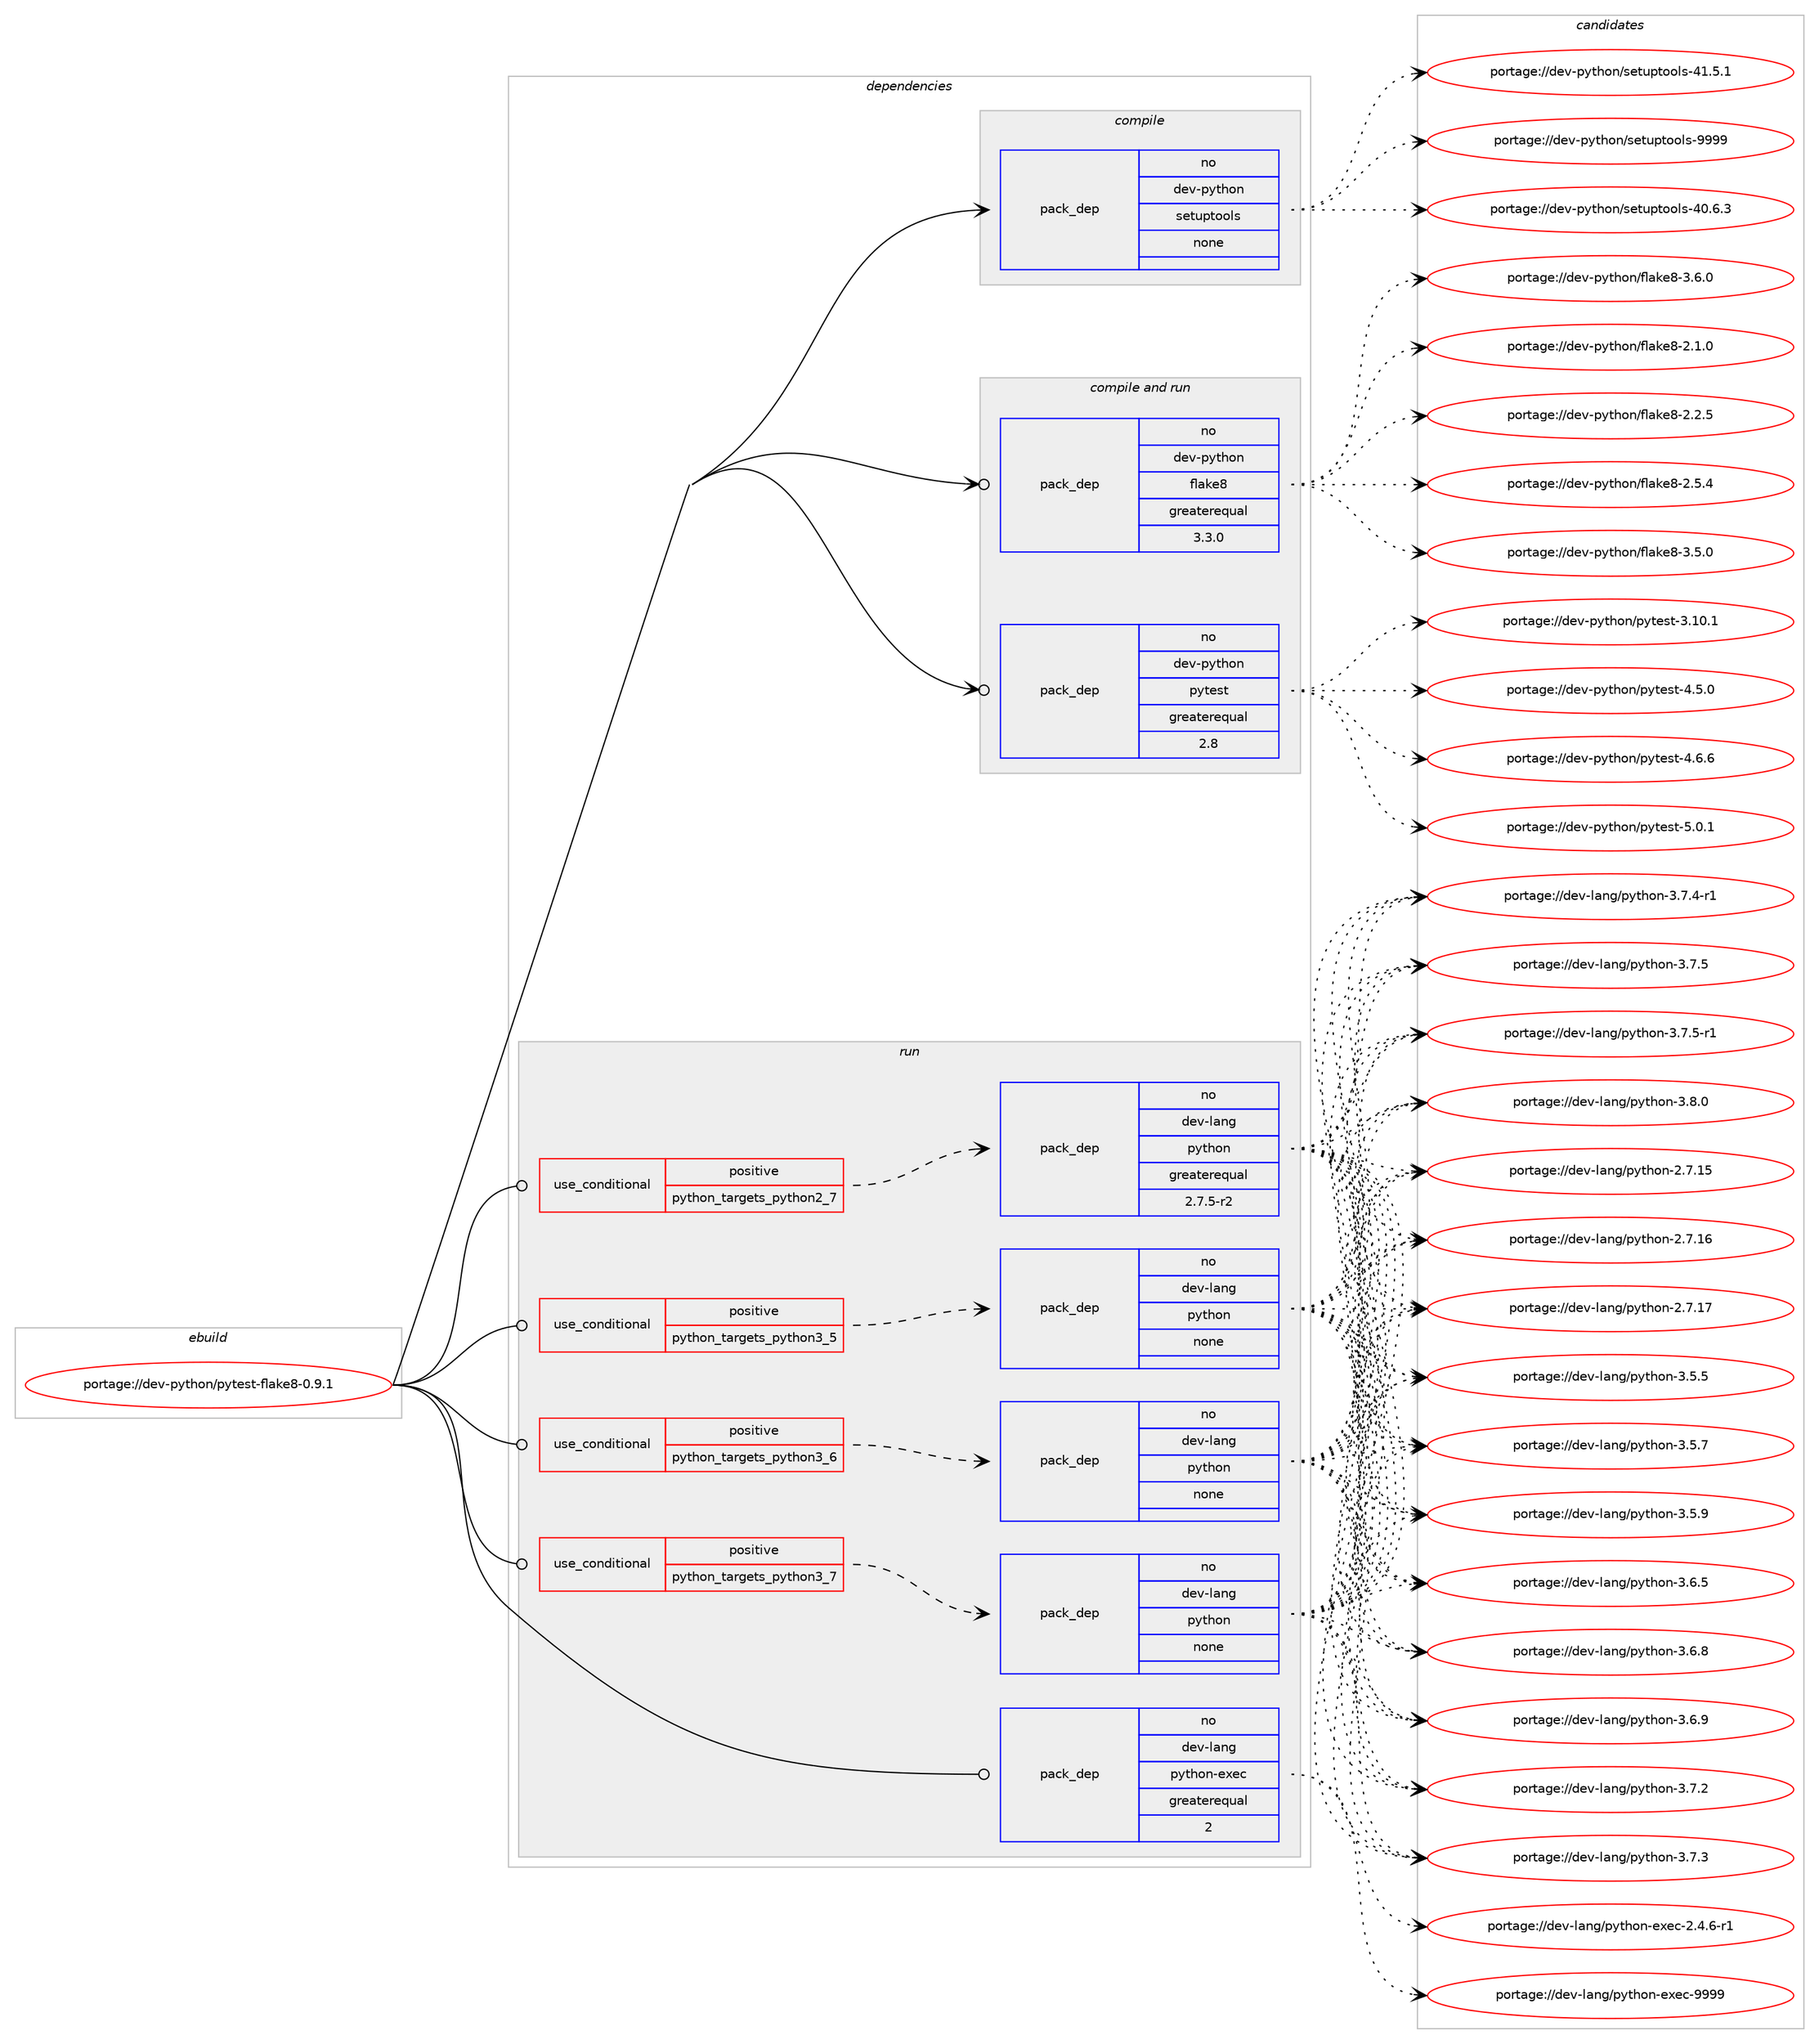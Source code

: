 digraph prolog {

# *************
# Graph options
# *************

newrank=true;
concentrate=true;
compound=true;
graph [rankdir=LR,fontname=Helvetica,fontsize=10,ranksep=1.5];#, ranksep=2.5, nodesep=0.2];
edge  [arrowhead=vee];
node  [fontname=Helvetica,fontsize=10];

# **********
# The ebuild
# **********

subgraph cluster_leftcol {
color=gray;
rank=same;
label=<<i>ebuild</i>>;
id [label="portage://dev-python/pytest-flake8-0.9.1", color=red, width=4, href="../dev-python/pytest-flake8-0.9.1.svg"];
}

# ****************
# The dependencies
# ****************

subgraph cluster_midcol {
color=gray;
label=<<i>dependencies</i>>;
subgraph cluster_compile {
fillcolor="#eeeeee";
style=filled;
label=<<i>compile</i>>;
subgraph pack124722 {
dependency164457 [label=<<TABLE BORDER="0" CELLBORDER="1" CELLSPACING="0" CELLPADDING="4" WIDTH="220"><TR><TD ROWSPAN="6" CELLPADDING="30">pack_dep</TD></TR><TR><TD WIDTH="110">no</TD></TR><TR><TD>dev-python</TD></TR><TR><TD>setuptools</TD></TR><TR><TD>none</TD></TR><TR><TD></TD></TR></TABLE>>, shape=none, color=blue];
}
id:e -> dependency164457:w [weight=20,style="solid",arrowhead="vee"];
}
subgraph cluster_compileandrun {
fillcolor="#eeeeee";
style=filled;
label=<<i>compile and run</i>>;
subgraph pack124723 {
dependency164458 [label=<<TABLE BORDER="0" CELLBORDER="1" CELLSPACING="0" CELLPADDING="4" WIDTH="220"><TR><TD ROWSPAN="6" CELLPADDING="30">pack_dep</TD></TR><TR><TD WIDTH="110">no</TD></TR><TR><TD>dev-python</TD></TR><TR><TD>flake8</TD></TR><TR><TD>greaterequal</TD></TR><TR><TD>3.3.0</TD></TR></TABLE>>, shape=none, color=blue];
}
id:e -> dependency164458:w [weight=20,style="solid",arrowhead="odotvee"];
subgraph pack124724 {
dependency164459 [label=<<TABLE BORDER="0" CELLBORDER="1" CELLSPACING="0" CELLPADDING="4" WIDTH="220"><TR><TD ROWSPAN="6" CELLPADDING="30">pack_dep</TD></TR><TR><TD WIDTH="110">no</TD></TR><TR><TD>dev-python</TD></TR><TR><TD>pytest</TD></TR><TR><TD>greaterequal</TD></TR><TR><TD>2.8</TD></TR></TABLE>>, shape=none, color=blue];
}
id:e -> dependency164459:w [weight=20,style="solid",arrowhead="odotvee"];
}
subgraph cluster_run {
fillcolor="#eeeeee";
style=filled;
label=<<i>run</i>>;
subgraph cond36348 {
dependency164460 [label=<<TABLE BORDER="0" CELLBORDER="1" CELLSPACING="0" CELLPADDING="4"><TR><TD ROWSPAN="3" CELLPADDING="10">use_conditional</TD></TR><TR><TD>positive</TD></TR><TR><TD>python_targets_python2_7</TD></TR></TABLE>>, shape=none, color=red];
subgraph pack124725 {
dependency164461 [label=<<TABLE BORDER="0" CELLBORDER="1" CELLSPACING="0" CELLPADDING="4" WIDTH="220"><TR><TD ROWSPAN="6" CELLPADDING="30">pack_dep</TD></TR><TR><TD WIDTH="110">no</TD></TR><TR><TD>dev-lang</TD></TR><TR><TD>python</TD></TR><TR><TD>greaterequal</TD></TR><TR><TD>2.7.5-r2</TD></TR></TABLE>>, shape=none, color=blue];
}
dependency164460:e -> dependency164461:w [weight=20,style="dashed",arrowhead="vee"];
}
id:e -> dependency164460:w [weight=20,style="solid",arrowhead="odot"];
subgraph cond36349 {
dependency164462 [label=<<TABLE BORDER="0" CELLBORDER="1" CELLSPACING="0" CELLPADDING="4"><TR><TD ROWSPAN="3" CELLPADDING="10">use_conditional</TD></TR><TR><TD>positive</TD></TR><TR><TD>python_targets_python3_5</TD></TR></TABLE>>, shape=none, color=red];
subgraph pack124726 {
dependency164463 [label=<<TABLE BORDER="0" CELLBORDER="1" CELLSPACING="0" CELLPADDING="4" WIDTH="220"><TR><TD ROWSPAN="6" CELLPADDING="30">pack_dep</TD></TR><TR><TD WIDTH="110">no</TD></TR><TR><TD>dev-lang</TD></TR><TR><TD>python</TD></TR><TR><TD>none</TD></TR><TR><TD></TD></TR></TABLE>>, shape=none, color=blue];
}
dependency164462:e -> dependency164463:w [weight=20,style="dashed",arrowhead="vee"];
}
id:e -> dependency164462:w [weight=20,style="solid",arrowhead="odot"];
subgraph cond36350 {
dependency164464 [label=<<TABLE BORDER="0" CELLBORDER="1" CELLSPACING="0" CELLPADDING="4"><TR><TD ROWSPAN="3" CELLPADDING="10">use_conditional</TD></TR><TR><TD>positive</TD></TR><TR><TD>python_targets_python3_6</TD></TR></TABLE>>, shape=none, color=red];
subgraph pack124727 {
dependency164465 [label=<<TABLE BORDER="0" CELLBORDER="1" CELLSPACING="0" CELLPADDING="4" WIDTH="220"><TR><TD ROWSPAN="6" CELLPADDING="30">pack_dep</TD></TR><TR><TD WIDTH="110">no</TD></TR><TR><TD>dev-lang</TD></TR><TR><TD>python</TD></TR><TR><TD>none</TD></TR><TR><TD></TD></TR></TABLE>>, shape=none, color=blue];
}
dependency164464:e -> dependency164465:w [weight=20,style="dashed",arrowhead="vee"];
}
id:e -> dependency164464:w [weight=20,style="solid",arrowhead="odot"];
subgraph cond36351 {
dependency164466 [label=<<TABLE BORDER="0" CELLBORDER="1" CELLSPACING="0" CELLPADDING="4"><TR><TD ROWSPAN="3" CELLPADDING="10">use_conditional</TD></TR><TR><TD>positive</TD></TR><TR><TD>python_targets_python3_7</TD></TR></TABLE>>, shape=none, color=red];
subgraph pack124728 {
dependency164467 [label=<<TABLE BORDER="0" CELLBORDER="1" CELLSPACING="0" CELLPADDING="4" WIDTH="220"><TR><TD ROWSPAN="6" CELLPADDING="30">pack_dep</TD></TR><TR><TD WIDTH="110">no</TD></TR><TR><TD>dev-lang</TD></TR><TR><TD>python</TD></TR><TR><TD>none</TD></TR><TR><TD></TD></TR></TABLE>>, shape=none, color=blue];
}
dependency164466:e -> dependency164467:w [weight=20,style="dashed",arrowhead="vee"];
}
id:e -> dependency164466:w [weight=20,style="solid",arrowhead="odot"];
subgraph pack124729 {
dependency164468 [label=<<TABLE BORDER="0" CELLBORDER="1" CELLSPACING="0" CELLPADDING="4" WIDTH="220"><TR><TD ROWSPAN="6" CELLPADDING="30">pack_dep</TD></TR><TR><TD WIDTH="110">no</TD></TR><TR><TD>dev-lang</TD></TR><TR><TD>python-exec</TD></TR><TR><TD>greaterequal</TD></TR><TR><TD>2</TD></TR></TABLE>>, shape=none, color=blue];
}
id:e -> dependency164468:w [weight=20,style="solid",arrowhead="odot"];
}
}

# **************
# The candidates
# **************

subgraph cluster_choices {
rank=same;
color=gray;
label=<<i>candidates</i>>;

subgraph choice124722 {
color=black;
nodesep=1;
choiceportage100101118451121211161041111104711510111611711211611111110811545524846544651 [label="portage://dev-python/setuptools-40.6.3", color=red, width=4,href="../dev-python/setuptools-40.6.3.svg"];
choiceportage100101118451121211161041111104711510111611711211611111110811545524946534649 [label="portage://dev-python/setuptools-41.5.1", color=red, width=4,href="../dev-python/setuptools-41.5.1.svg"];
choiceportage10010111845112121116104111110471151011161171121161111111081154557575757 [label="portage://dev-python/setuptools-9999", color=red, width=4,href="../dev-python/setuptools-9999.svg"];
dependency164457:e -> choiceportage100101118451121211161041111104711510111611711211611111110811545524846544651:w [style=dotted,weight="100"];
dependency164457:e -> choiceportage100101118451121211161041111104711510111611711211611111110811545524946534649:w [style=dotted,weight="100"];
dependency164457:e -> choiceportage10010111845112121116104111110471151011161171121161111111081154557575757:w [style=dotted,weight="100"];
}
subgraph choice124723 {
color=black;
nodesep=1;
choiceportage10010111845112121116104111110471021089710710156455046494648 [label="portage://dev-python/flake8-2.1.0", color=red, width=4,href="../dev-python/flake8-2.1.0.svg"];
choiceportage10010111845112121116104111110471021089710710156455046504653 [label="portage://dev-python/flake8-2.2.5", color=red, width=4,href="../dev-python/flake8-2.2.5.svg"];
choiceportage10010111845112121116104111110471021089710710156455046534652 [label="portage://dev-python/flake8-2.5.4", color=red, width=4,href="../dev-python/flake8-2.5.4.svg"];
choiceportage10010111845112121116104111110471021089710710156455146534648 [label="portage://dev-python/flake8-3.5.0", color=red, width=4,href="../dev-python/flake8-3.5.0.svg"];
choiceportage10010111845112121116104111110471021089710710156455146544648 [label="portage://dev-python/flake8-3.6.0", color=red, width=4,href="../dev-python/flake8-3.6.0.svg"];
dependency164458:e -> choiceportage10010111845112121116104111110471021089710710156455046494648:w [style=dotted,weight="100"];
dependency164458:e -> choiceportage10010111845112121116104111110471021089710710156455046504653:w [style=dotted,weight="100"];
dependency164458:e -> choiceportage10010111845112121116104111110471021089710710156455046534652:w [style=dotted,weight="100"];
dependency164458:e -> choiceportage10010111845112121116104111110471021089710710156455146534648:w [style=dotted,weight="100"];
dependency164458:e -> choiceportage10010111845112121116104111110471021089710710156455146544648:w [style=dotted,weight="100"];
}
subgraph choice124724 {
color=black;
nodesep=1;
choiceportage100101118451121211161041111104711212111610111511645514649484649 [label="portage://dev-python/pytest-3.10.1", color=red, width=4,href="../dev-python/pytest-3.10.1.svg"];
choiceportage1001011184511212111610411111047112121116101115116455246534648 [label="portage://dev-python/pytest-4.5.0", color=red, width=4,href="../dev-python/pytest-4.5.0.svg"];
choiceportage1001011184511212111610411111047112121116101115116455246544654 [label="portage://dev-python/pytest-4.6.6", color=red, width=4,href="../dev-python/pytest-4.6.6.svg"];
choiceportage1001011184511212111610411111047112121116101115116455346484649 [label="portage://dev-python/pytest-5.0.1", color=red, width=4,href="../dev-python/pytest-5.0.1.svg"];
dependency164459:e -> choiceportage100101118451121211161041111104711212111610111511645514649484649:w [style=dotted,weight="100"];
dependency164459:e -> choiceportage1001011184511212111610411111047112121116101115116455246534648:w [style=dotted,weight="100"];
dependency164459:e -> choiceportage1001011184511212111610411111047112121116101115116455246544654:w [style=dotted,weight="100"];
dependency164459:e -> choiceportage1001011184511212111610411111047112121116101115116455346484649:w [style=dotted,weight="100"];
}
subgraph choice124725 {
color=black;
nodesep=1;
choiceportage10010111845108971101034711212111610411111045504655464953 [label="portage://dev-lang/python-2.7.15", color=red, width=4,href="../dev-lang/python-2.7.15.svg"];
choiceportage10010111845108971101034711212111610411111045504655464954 [label="portage://dev-lang/python-2.7.16", color=red, width=4,href="../dev-lang/python-2.7.16.svg"];
choiceportage10010111845108971101034711212111610411111045504655464955 [label="portage://dev-lang/python-2.7.17", color=red, width=4,href="../dev-lang/python-2.7.17.svg"];
choiceportage100101118451089711010347112121116104111110455146534653 [label="portage://dev-lang/python-3.5.5", color=red, width=4,href="../dev-lang/python-3.5.5.svg"];
choiceportage100101118451089711010347112121116104111110455146534655 [label="portage://dev-lang/python-3.5.7", color=red, width=4,href="../dev-lang/python-3.5.7.svg"];
choiceportage100101118451089711010347112121116104111110455146534657 [label="portage://dev-lang/python-3.5.9", color=red, width=4,href="../dev-lang/python-3.5.9.svg"];
choiceportage100101118451089711010347112121116104111110455146544653 [label="portage://dev-lang/python-3.6.5", color=red, width=4,href="../dev-lang/python-3.6.5.svg"];
choiceportage100101118451089711010347112121116104111110455146544656 [label="portage://dev-lang/python-3.6.8", color=red, width=4,href="../dev-lang/python-3.6.8.svg"];
choiceportage100101118451089711010347112121116104111110455146544657 [label="portage://dev-lang/python-3.6.9", color=red, width=4,href="../dev-lang/python-3.6.9.svg"];
choiceportage100101118451089711010347112121116104111110455146554650 [label="portage://dev-lang/python-3.7.2", color=red, width=4,href="../dev-lang/python-3.7.2.svg"];
choiceportage100101118451089711010347112121116104111110455146554651 [label="portage://dev-lang/python-3.7.3", color=red, width=4,href="../dev-lang/python-3.7.3.svg"];
choiceportage1001011184510897110103471121211161041111104551465546524511449 [label="portage://dev-lang/python-3.7.4-r1", color=red, width=4,href="../dev-lang/python-3.7.4-r1.svg"];
choiceportage100101118451089711010347112121116104111110455146554653 [label="portage://dev-lang/python-3.7.5", color=red, width=4,href="../dev-lang/python-3.7.5.svg"];
choiceportage1001011184510897110103471121211161041111104551465546534511449 [label="portage://dev-lang/python-3.7.5-r1", color=red, width=4,href="../dev-lang/python-3.7.5-r1.svg"];
choiceportage100101118451089711010347112121116104111110455146564648 [label="portage://dev-lang/python-3.8.0", color=red, width=4,href="../dev-lang/python-3.8.0.svg"];
dependency164461:e -> choiceportage10010111845108971101034711212111610411111045504655464953:w [style=dotted,weight="100"];
dependency164461:e -> choiceportage10010111845108971101034711212111610411111045504655464954:w [style=dotted,weight="100"];
dependency164461:e -> choiceportage10010111845108971101034711212111610411111045504655464955:w [style=dotted,weight="100"];
dependency164461:e -> choiceportage100101118451089711010347112121116104111110455146534653:w [style=dotted,weight="100"];
dependency164461:e -> choiceportage100101118451089711010347112121116104111110455146534655:w [style=dotted,weight="100"];
dependency164461:e -> choiceportage100101118451089711010347112121116104111110455146534657:w [style=dotted,weight="100"];
dependency164461:e -> choiceportage100101118451089711010347112121116104111110455146544653:w [style=dotted,weight="100"];
dependency164461:e -> choiceportage100101118451089711010347112121116104111110455146544656:w [style=dotted,weight="100"];
dependency164461:e -> choiceportage100101118451089711010347112121116104111110455146544657:w [style=dotted,weight="100"];
dependency164461:e -> choiceportage100101118451089711010347112121116104111110455146554650:w [style=dotted,weight="100"];
dependency164461:e -> choiceportage100101118451089711010347112121116104111110455146554651:w [style=dotted,weight="100"];
dependency164461:e -> choiceportage1001011184510897110103471121211161041111104551465546524511449:w [style=dotted,weight="100"];
dependency164461:e -> choiceportage100101118451089711010347112121116104111110455146554653:w [style=dotted,weight="100"];
dependency164461:e -> choiceportage1001011184510897110103471121211161041111104551465546534511449:w [style=dotted,weight="100"];
dependency164461:e -> choiceportage100101118451089711010347112121116104111110455146564648:w [style=dotted,weight="100"];
}
subgraph choice124726 {
color=black;
nodesep=1;
choiceportage10010111845108971101034711212111610411111045504655464953 [label="portage://dev-lang/python-2.7.15", color=red, width=4,href="../dev-lang/python-2.7.15.svg"];
choiceportage10010111845108971101034711212111610411111045504655464954 [label="portage://dev-lang/python-2.7.16", color=red, width=4,href="../dev-lang/python-2.7.16.svg"];
choiceportage10010111845108971101034711212111610411111045504655464955 [label="portage://dev-lang/python-2.7.17", color=red, width=4,href="../dev-lang/python-2.7.17.svg"];
choiceportage100101118451089711010347112121116104111110455146534653 [label="portage://dev-lang/python-3.5.5", color=red, width=4,href="../dev-lang/python-3.5.5.svg"];
choiceportage100101118451089711010347112121116104111110455146534655 [label="portage://dev-lang/python-3.5.7", color=red, width=4,href="../dev-lang/python-3.5.7.svg"];
choiceportage100101118451089711010347112121116104111110455146534657 [label="portage://dev-lang/python-3.5.9", color=red, width=4,href="../dev-lang/python-3.5.9.svg"];
choiceportage100101118451089711010347112121116104111110455146544653 [label="portage://dev-lang/python-3.6.5", color=red, width=4,href="../dev-lang/python-3.6.5.svg"];
choiceportage100101118451089711010347112121116104111110455146544656 [label="portage://dev-lang/python-3.6.8", color=red, width=4,href="../dev-lang/python-3.6.8.svg"];
choiceportage100101118451089711010347112121116104111110455146544657 [label="portage://dev-lang/python-3.6.9", color=red, width=4,href="../dev-lang/python-3.6.9.svg"];
choiceportage100101118451089711010347112121116104111110455146554650 [label="portage://dev-lang/python-3.7.2", color=red, width=4,href="../dev-lang/python-3.7.2.svg"];
choiceportage100101118451089711010347112121116104111110455146554651 [label="portage://dev-lang/python-3.7.3", color=red, width=4,href="../dev-lang/python-3.7.3.svg"];
choiceportage1001011184510897110103471121211161041111104551465546524511449 [label="portage://dev-lang/python-3.7.4-r1", color=red, width=4,href="../dev-lang/python-3.7.4-r1.svg"];
choiceportage100101118451089711010347112121116104111110455146554653 [label="portage://dev-lang/python-3.7.5", color=red, width=4,href="../dev-lang/python-3.7.5.svg"];
choiceportage1001011184510897110103471121211161041111104551465546534511449 [label="portage://dev-lang/python-3.7.5-r1", color=red, width=4,href="../dev-lang/python-3.7.5-r1.svg"];
choiceportage100101118451089711010347112121116104111110455146564648 [label="portage://dev-lang/python-3.8.0", color=red, width=4,href="../dev-lang/python-3.8.0.svg"];
dependency164463:e -> choiceportage10010111845108971101034711212111610411111045504655464953:w [style=dotted,weight="100"];
dependency164463:e -> choiceportage10010111845108971101034711212111610411111045504655464954:w [style=dotted,weight="100"];
dependency164463:e -> choiceportage10010111845108971101034711212111610411111045504655464955:w [style=dotted,weight="100"];
dependency164463:e -> choiceportage100101118451089711010347112121116104111110455146534653:w [style=dotted,weight="100"];
dependency164463:e -> choiceportage100101118451089711010347112121116104111110455146534655:w [style=dotted,weight="100"];
dependency164463:e -> choiceportage100101118451089711010347112121116104111110455146534657:w [style=dotted,weight="100"];
dependency164463:e -> choiceportage100101118451089711010347112121116104111110455146544653:w [style=dotted,weight="100"];
dependency164463:e -> choiceportage100101118451089711010347112121116104111110455146544656:w [style=dotted,weight="100"];
dependency164463:e -> choiceportage100101118451089711010347112121116104111110455146544657:w [style=dotted,weight="100"];
dependency164463:e -> choiceportage100101118451089711010347112121116104111110455146554650:w [style=dotted,weight="100"];
dependency164463:e -> choiceportage100101118451089711010347112121116104111110455146554651:w [style=dotted,weight="100"];
dependency164463:e -> choiceportage1001011184510897110103471121211161041111104551465546524511449:w [style=dotted,weight="100"];
dependency164463:e -> choiceportage100101118451089711010347112121116104111110455146554653:w [style=dotted,weight="100"];
dependency164463:e -> choiceportage1001011184510897110103471121211161041111104551465546534511449:w [style=dotted,weight="100"];
dependency164463:e -> choiceportage100101118451089711010347112121116104111110455146564648:w [style=dotted,weight="100"];
}
subgraph choice124727 {
color=black;
nodesep=1;
choiceportage10010111845108971101034711212111610411111045504655464953 [label="portage://dev-lang/python-2.7.15", color=red, width=4,href="../dev-lang/python-2.7.15.svg"];
choiceportage10010111845108971101034711212111610411111045504655464954 [label="portage://dev-lang/python-2.7.16", color=red, width=4,href="../dev-lang/python-2.7.16.svg"];
choiceportage10010111845108971101034711212111610411111045504655464955 [label="portage://dev-lang/python-2.7.17", color=red, width=4,href="../dev-lang/python-2.7.17.svg"];
choiceportage100101118451089711010347112121116104111110455146534653 [label="portage://dev-lang/python-3.5.5", color=red, width=4,href="../dev-lang/python-3.5.5.svg"];
choiceportage100101118451089711010347112121116104111110455146534655 [label="portage://dev-lang/python-3.5.7", color=red, width=4,href="../dev-lang/python-3.5.7.svg"];
choiceportage100101118451089711010347112121116104111110455146534657 [label="portage://dev-lang/python-3.5.9", color=red, width=4,href="../dev-lang/python-3.5.9.svg"];
choiceportage100101118451089711010347112121116104111110455146544653 [label="portage://dev-lang/python-3.6.5", color=red, width=4,href="../dev-lang/python-3.6.5.svg"];
choiceportage100101118451089711010347112121116104111110455146544656 [label="portage://dev-lang/python-3.6.8", color=red, width=4,href="../dev-lang/python-3.6.8.svg"];
choiceportage100101118451089711010347112121116104111110455146544657 [label="portage://dev-lang/python-3.6.9", color=red, width=4,href="../dev-lang/python-3.6.9.svg"];
choiceportage100101118451089711010347112121116104111110455146554650 [label="portage://dev-lang/python-3.7.2", color=red, width=4,href="../dev-lang/python-3.7.2.svg"];
choiceportage100101118451089711010347112121116104111110455146554651 [label="portage://dev-lang/python-3.7.3", color=red, width=4,href="../dev-lang/python-3.7.3.svg"];
choiceportage1001011184510897110103471121211161041111104551465546524511449 [label="portage://dev-lang/python-3.7.4-r1", color=red, width=4,href="../dev-lang/python-3.7.4-r1.svg"];
choiceportage100101118451089711010347112121116104111110455146554653 [label="portage://dev-lang/python-3.7.5", color=red, width=4,href="../dev-lang/python-3.7.5.svg"];
choiceportage1001011184510897110103471121211161041111104551465546534511449 [label="portage://dev-lang/python-3.7.5-r1", color=red, width=4,href="../dev-lang/python-3.7.5-r1.svg"];
choiceportage100101118451089711010347112121116104111110455146564648 [label="portage://dev-lang/python-3.8.0", color=red, width=4,href="../dev-lang/python-3.8.0.svg"];
dependency164465:e -> choiceportage10010111845108971101034711212111610411111045504655464953:w [style=dotted,weight="100"];
dependency164465:e -> choiceportage10010111845108971101034711212111610411111045504655464954:w [style=dotted,weight="100"];
dependency164465:e -> choiceportage10010111845108971101034711212111610411111045504655464955:w [style=dotted,weight="100"];
dependency164465:e -> choiceportage100101118451089711010347112121116104111110455146534653:w [style=dotted,weight="100"];
dependency164465:e -> choiceportage100101118451089711010347112121116104111110455146534655:w [style=dotted,weight="100"];
dependency164465:e -> choiceportage100101118451089711010347112121116104111110455146534657:w [style=dotted,weight="100"];
dependency164465:e -> choiceportage100101118451089711010347112121116104111110455146544653:w [style=dotted,weight="100"];
dependency164465:e -> choiceportage100101118451089711010347112121116104111110455146544656:w [style=dotted,weight="100"];
dependency164465:e -> choiceportage100101118451089711010347112121116104111110455146544657:w [style=dotted,weight="100"];
dependency164465:e -> choiceportage100101118451089711010347112121116104111110455146554650:w [style=dotted,weight="100"];
dependency164465:e -> choiceportage100101118451089711010347112121116104111110455146554651:w [style=dotted,weight="100"];
dependency164465:e -> choiceportage1001011184510897110103471121211161041111104551465546524511449:w [style=dotted,weight="100"];
dependency164465:e -> choiceportage100101118451089711010347112121116104111110455146554653:w [style=dotted,weight="100"];
dependency164465:e -> choiceportage1001011184510897110103471121211161041111104551465546534511449:w [style=dotted,weight="100"];
dependency164465:e -> choiceportage100101118451089711010347112121116104111110455146564648:w [style=dotted,weight="100"];
}
subgraph choice124728 {
color=black;
nodesep=1;
choiceportage10010111845108971101034711212111610411111045504655464953 [label="portage://dev-lang/python-2.7.15", color=red, width=4,href="../dev-lang/python-2.7.15.svg"];
choiceportage10010111845108971101034711212111610411111045504655464954 [label="portage://dev-lang/python-2.7.16", color=red, width=4,href="../dev-lang/python-2.7.16.svg"];
choiceportage10010111845108971101034711212111610411111045504655464955 [label="portage://dev-lang/python-2.7.17", color=red, width=4,href="../dev-lang/python-2.7.17.svg"];
choiceportage100101118451089711010347112121116104111110455146534653 [label="portage://dev-lang/python-3.5.5", color=red, width=4,href="../dev-lang/python-3.5.5.svg"];
choiceportage100101118451089711010347112121116104111110455146534655 [label="portage://dev-lang/python-3.5.7", color=red, width=4,href="../dev-lang/python-3.5.7.svg"];
choiceportage100101118451089711010347112121116104111110455146534657 [label="portage://dev-lang/python-3.5.9", color=red, width=4,href="../dev-lang/python-3.5.9.svg"];
choiceportage100101118451089711010347112121116104111110455146544653 [label="portage://dev-lang/python-3.6.5", color=red, width=4,href="../dev-lang/python-3.6.5.svg"];
choiceportage100101118451089711010347112121116104111110455146544656 [label="portage://dev-lang/python-3.6.8", color=red, width=4,href="../dev-lang/python-3.6.8.svg"];
choiceportage100101118451089711010347112121116104111110455146544657 [label="portage://dev-lang/python-3.6.9", color=red, width=4,href="../dev-lang/python-3.6.9.svg"];
choiceportage100101118451089711010347112121116104111110455146554650 [label="portage://dev-lang/python-3.7.2", color=red, width=4,href="../dev-lang/python-3.7.2.svg"];
choiceportage100101118451089711010347112121116104111110455146554651 [label="portage://dev-lang/python-3.7.3", color=red, width=4,href="../dev-lang/python-3.7.3.svg"];
choiceportage1001011184510897110103471121211161041111104551465546524511449 [label="portage://dev-lang/python-3.7.4-r1", color=red, width=4,href="../dev-lang/python-3.7.4-r1.svg"];
choiceportage100101118451089711010347112121116104111110455146554653 [label="portage://dev-lang/python-3.7.5", color=red, width=4,href="../dev-lang/python-3.7.5.svg"];
choiceportage1001011184510897110103471121211161041111104551465546534511449 [label="portage://dev-lang/python-3.7.5-r1", color=red, width=4,href="../dev-lang/python-3.7.5-r1.svg"];
choiceportage100101118451089711010347112121116104111110455146564648 [label="portage://dev-lang/python-3.8.0", color=red, width=4,href="../dev-lang/python-3.8.0.svg"];
dependency164467:e -> choiceportage10010111845108971101034711212111610411111045504655464953:w [style=dotted,weight="100"];
dependency164467:e -> choiceportage10010111845108971101034711212111610411111045504655464954:w [style=dotted,weight="100"];
dependency164467:e -> choiceportage10010111845108971101034711212111610411111045504655464955:w [style=dotted,weight="100"];
dependency164467:e -> choiceportage100101118451089711010347112121116104111110455146534653:w [style=dotted,weight="100"];
dependency164467:e -> choiceportage100101118451089711010347112121116104111110455146534655:w [style=dotted,weight="100"];
dependency164467:e -> choiceportage100101118451089711010347112121116104111110455146534657:w [style=dotted,weight="100"];
dependency164467:e -> choiceportage100101118451089711010347112121116104111110455146544653:w [style=dotted,weight="100"];
dependency164467:e -> choiceportage100101118451089711010347112121116104111110455146544656:w [style=dotted,weight="100"];
dependency164467:e -> choiceportage100101118451089711010347112121116104111110455146544657:w [style=dotted,weight="100"];
dependency164467:e -> choiceportage100101118451089711010347112121116104111110455146554650:w [style=dotted,weight="100"];
dependency164467:e -> choiceportage100101118451089711010347112121116104111110455146554651:w [style=dotted,weight="100"];
dependency164467:e -> choiceportage1001011184510897110103471121211161041111104551465546524511449:w [style=dotted,weight="100"];
dependency164467:e -> choiceportage100101118451089711010347112121116104111110455146554653:w [style=dotted,weight="100"];
dependency164467:e -> choiceportage1001011184510897110103471121211161041111104551465546534511449:w [style=dotted,weight="100"];
dependency164467:e -> choiceportage100101118451089711010347112121116104111110455146564648:w [style=dotted,weight="100"];
}
subgraph choice124729 {
color=black;
nodesep=1;
choiceportage10010111845108971101034711212111610411111045101120101994550465246544511449 [label="portage://dev-lang/python-exec-2.4.6-r1", color=red, width=4,href="../dev-lang/python-exec-2.4.6-r1.svg"];
choiceportage10010111845108971101034711212111610411111045101120101994557575757 [label="portage://dev-lang/python-exec-9999", color=red, width=4,href="../dev-lang/python-exec-9999.svg"];
dependency164468:e -> choiceportage10010111845108971101034711212111610411111045101120101994550465246544511449:w [style=dotted,weight="100"];
dependency164468:e -> choiceportage10010111845108971101034711212111610411111045101120101994557575757:w [style=dotted,weight="100"];
}
}

}
